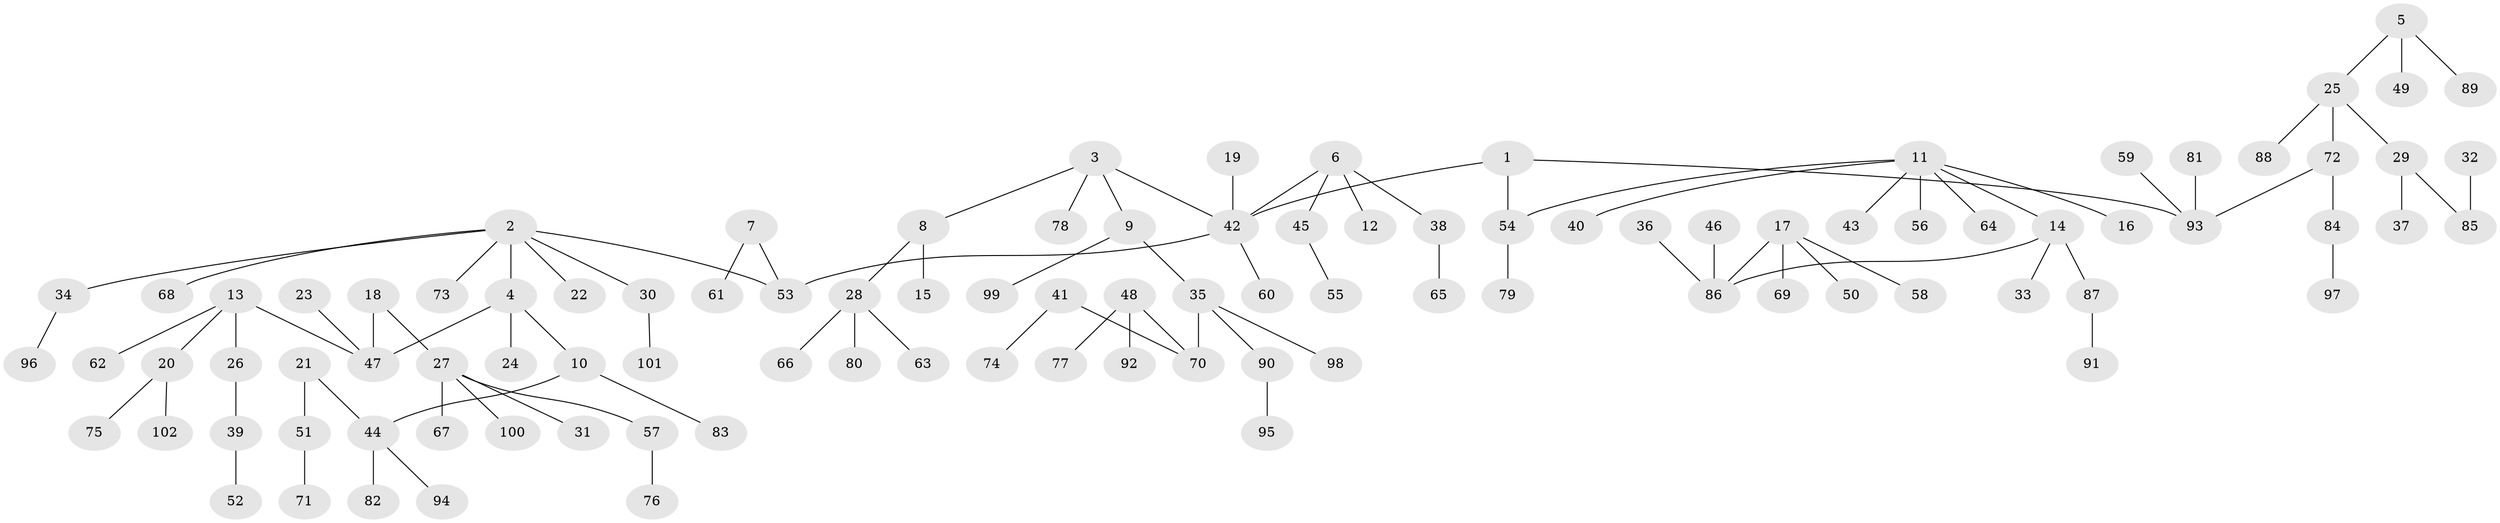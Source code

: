 // original degree distribution, {5: 0.04827586206896552, 3: 0.0896551724137931, 4: 0.08275862068965517, 7: 0.020689655172413793, 2: 0.2413793103448276, 1: 0.5172413793103449}
// Generated by graph-tools (version 1.1) at 2025/37/03/04/25 23:37:16]
// undirected, 102 vertices, 101 edges
graph export_dot {
  node [color=gray90,style=filled];
  1;
  2;
  3;
  4;
  5;
  6;
  7;
  8;
  9;
  10;
  11;
  12;
  13;
  14;
  15;
  16;
  17;
  18;
  19;
  20;
  21;
  22;
  23;
  24;
  25;
  26;
  27;
  28;
  29;
  30;
  31;
  32;
  33;
  34;
  35;
  36;
  37;
  38;
  39;
  40;
  41;
  42;
  43;
  44;
  45;
  46;
  47;
  48;
  49;
  50;
  51;
  52;
  53;
  54;
  55;
  56;
  57;
  58;
  59;
  60;
  61;
  62;
  63;
  64;
  65;
  66;
  67;
  68;
  69;
  70;
  71;
  72;
  73;
  74;
  75;
  76;
  77;
  78;
  79;
  80;
  81;
  82;
  83;
  84;
  85;
  86;
  87;
  88;
  89;
  90;
  91;
  92;
  93;
  94;
  95;
  96;
  97;
  98;
  99;
  100;
  101;
  102;
  1 -- 42 [weight=1.0];
  1 -- 54 [weight=1.0];
  1 -- 93 [weight=1.0];
  2 -- 4 [weight=1.0];
  2 -- 22 [weight=1.0];
  2 -- 30 [weight=1.0];
  2 -- 34 [weight=1.0];
  2 -- 53 [weight=1.0];
  2 -- 68 [weight=1.0];
  2 -- 73 [weight=1.0];
  3 -- 8 [weight=1.0];
  3 -- 9 [weight=1.0];
  3 -- 42 [weight=1.0];
  3 -- 78 [weight=1.0];
  4 -- 10 [weight=1.0];
  4 -- 24 [weight=1.0];
  4 -- 47 [weight=1.0];
  5 -- 25 [weight=1.0];
  5 -- 49 [weight=1.0];
  5 -- 89 [weight=1.0];
  6 -- 12 [weight=1.0];
  6 -- 38 [weight=1.0];
  6 -- 42 [weight=1.0];
  6 -- 45 [weight=1.0];
  7 -- 53 [weight=1.0];
  7 -- 61 [weight=1.0];
  8 -- 15 [weight=1.0];
  8 -- 28 [weight=1.0];
  9 -- 35 [weight=1.0];
  9 -- 99 [weight=1.0];
  10 -- 44 [weight=1.0];
  10 -- 83 [weight=1.0];
  11 -- 14 [weight=1.0];
  11 -- 16 [weight=1.0];
  11 -- 40 [weight=1.0];
  11 -- 43 [weight=1.0];
  11 -- 54 [weight=1.0];
  11 -- 56 [weight=1.0];
  11 -- 64 [weight=1.0];
  13 -- 20 [weight=1.0];
  13 -- 26 [weight=1.0];
  13 -- 47 [weight=1.0];
  13 -- 62 [weight=1.0];
  14 -- 33 [weight=1.0];
  14 -- 86 [weight=1.0];
  14 -- 87 [weight=1.0];
  17 -- 50 [weight=1.0];
  17 -- 58 [weight=1.0];
  17 -- 69 [weight=1.0];
  17 -- 86 [weight=1.0];
  18 -- 27 [weight=1.0];
  18 -- 47 [weight=1.0];
  19 -- 42 [weight=1.0];
  20 -- 75 [weight=1.0];
  20 -- 102 [weight=1.0];
  21 -- 44 [weight=1.0];
  21 -- 51 [weight=1.0];
  23 -- 47 [weight=1.0];
  25 -- 29 [weight=1.0];
  25 -- 72 [weight=1.0];
  25 -- 88 [weight=1.0];
  26 -- 39 [weight=1.0];
  27 -- 31 [weight=1.0];
  27 -- 57 [weight=1.0];
  27 -- 67 [weight=1.0];
  27 -- 100 [weight=1.0];
  28 -- 63 [weight=1.0];
  28 -- 66 [weight=1.0];
  28 -- 80 [weight=1.0];
  29 -- 37 [weight=1.0];
  29 -- 85 [weight=1.0];
  30 -- 101 [weight=1.0];
  32 -- 85 [weight=1.0];
  34 -- 96 [weight=1.0];
  35 -- 70 [weight=1.0];
  35 -- 90 [weight=1.0];
  35 -- 98 [weight=1.0];
  36 -- 86 [weight=1.0];
  38 -- 65 [weight=1.0];
  39 -- 52 [weight=1.0];
  41 -- 70 [weight=1.0];
  41 -- 74 [weight=1.0];
  42 -- 53 [weight=1.0];
  42 -- 60 [weight=1.0];
  44 -- 82 [weight=1.0];
  44 -- 94 [weight=1.0];
  45 -- 55 [weight=1.0];
  46 -- 86 [weight=1.0];
  48 -- 70 [weight=1.0];
  48 -- 77 [weight=1.0];
  48 -- 92 [weight=1.0];
  51 -- 71 [weight=1.0];
  54 -- 79 [weight=1.0];
  57 -- 76 [weight=1.0];
  59 -- 93 [weight=1.0];
  72 -- 84 [weight=1.0];
  72 -- 93 [weight=1.0];
  81 -- 93 [weight=1.0];
  84 -- 97 [weight=1.0];
  87 -- 91 [weight=1.0];
  90 -- 95 [weight=1.0];
}
